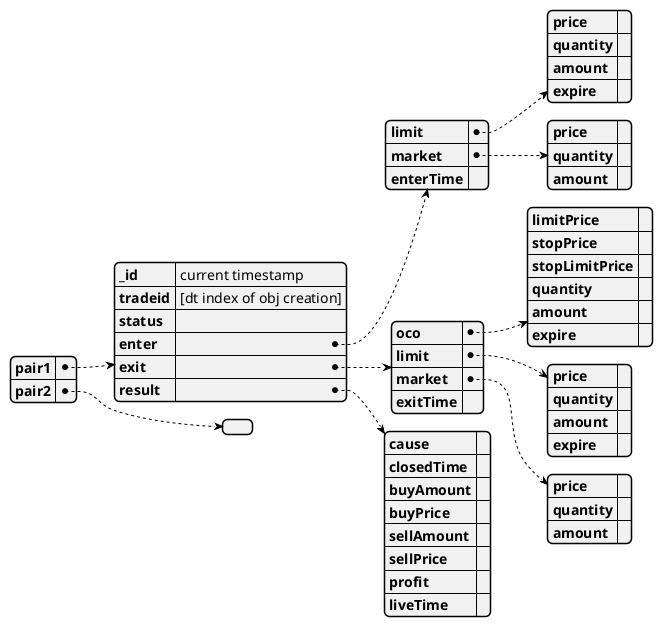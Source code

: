 @startjson
{
  "pair1":{
    "_id": "current timestamp",
    "tradeid": "[dt index of obj creation]",
    "status": "",
    "enter": {
      "limit": {
        "price": "",
        "quantity": "",
        "amount": "",
        "expire": ""
      },
      "market": {
        "price": "",
        "quantity": "",
        "amount": ""
      },
      "enterTime": ""
    },
    "exit": {
      "oco": {
        "limitPrice": "",
        "stopPrice": "",
        "stopLimitPrice": "",
        "quantity": "",
        "amount": "",
        "expire": ""
      },
      "limit": {
        "price": "",
        "quantity": "",
        "amount": "",
        "expire": ""
      },
      "market": {
        "price": "",
        "quantity": "",
        "amount": ""
      },
      "exitTime": ""
    },
    "result": {
      "cause": "",
      "closedTime": "",
      "buyAmount": "",
      "buyPrice": "",
      "sellAmount": "",
      "sellPrice": "",
      "profit": "",
      "liveTime": ""
    }
  },
  "pair2":{}
}
@endjson

1. This object is created once when the "ENTER" decision is made with certain conditions.
  1.1 If no enter decision is made, then the [pair1] object will not be created at all
  1.2 If an [pair] object is created for the first time then the status is "created".

2. It is sent to the Broker to place the order. 
3. It is saved to the "Live Trade DB" to keep track.
  3.1 If the status is "created" and oder is placed successfully(verified from broker)
4. In each cycle, the status of the [pair1] is updated by sync'ing with the Broker.
5. When the status is updated as "Closed", it is moved from "LTDB" to "HTDB" (Historical Trade DB)

MAIN MODULE:

  _id:                                              Gathered from the Binance Trade id

  tradeid:                                          Timestamp of the decision

  status:
    Status of a trade object:
    - open_enter:                                   Trade is waiting to enter
    - partially_closed_enter:
    - enter_expire:           (Temporary State):    Trade enter time is expired, this will be converted to:
      - closed                                        Give up on the trade and execute cancel decision
      - open_enter                                    Give a change to to and postpone the expiration time
    - open_exit:                                    Trade is waiting to exit
    - partially_closed_exit:
    - exit_expire:            (Temporary State):    Trade exit time is expired
      - cancel                                        Market sell and exit
      - open_exit                                     Postpone the expiration time
    - cancel :                (Temporary State):    Trade exit time is expired
      - closed                                        Close
    - closed:                                       Trade completed/canceled (Only way to go to [hist-trade])
  NOTE: Temporary states are only used to evaluate the status of the to by the algorithm it may decide, execute and update the status

Canceled
  If an Limit Order is partially filled than the rest is canceled. For the sake of simlicity(for now)
  In other words, both Canceled and Closed exist at the same time

ENTER MODULE:
 - Default enter type is "limit"

EXIT MODULE:
  - It contains either "oco" or "limit" or "market"
    - Priority: market > limit > oco:
    '''
    if market in keys:
      do market exit
    elif limit in keys:
      do limit exit
    elif oco in keys:
      do oco exit
    else
    '''

RESULT MODULE:

  - cause: main.status might be the same with cause such as 'closed', 'enter_expire', 'exit_expire'
    - closed: bought and sold successfully
    - enter_expire: buy limit order expired
    - exit_expire: not clear what to do
    - external: manual interventions

  amount: price * quantity

  Note: Enter and Exit modules are written once in the decision. They do no get updated.
  However, when buy or sell operations are done. Related information is gathered from the
  broker and written to the results. This approach enable us to compare the expectation
  and the reality

